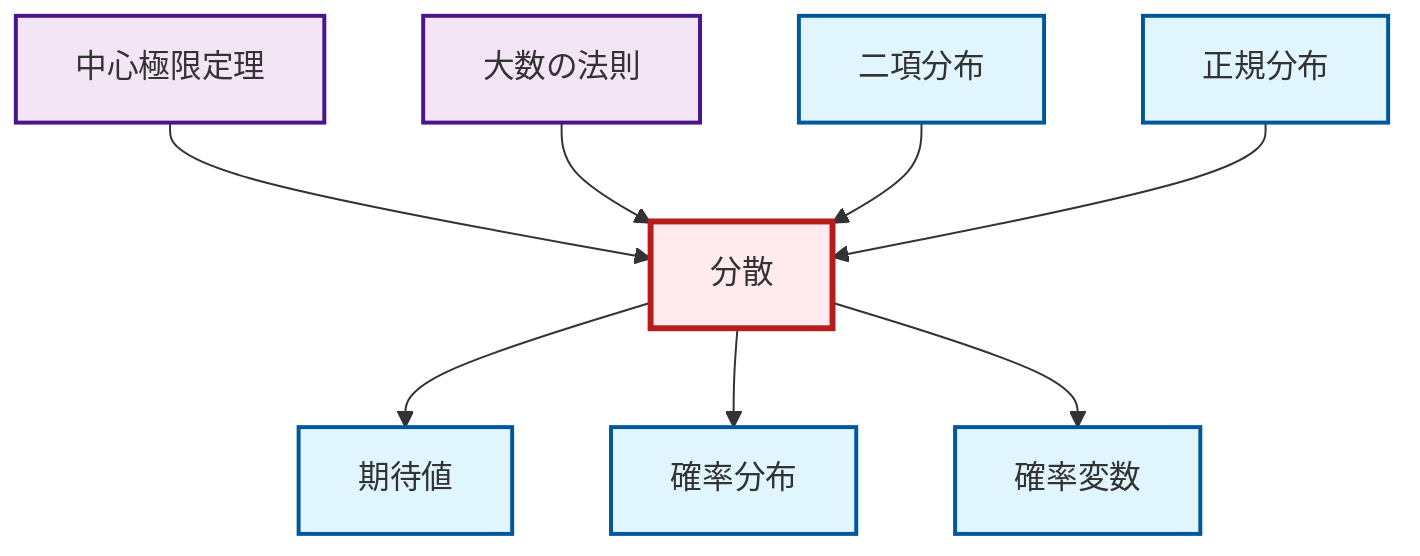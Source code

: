 graph TD
    classDef definition fill:#e1f5fe,stroke:#01579b,stroke-width:2px
    classDef theorem fill:#f3e5f5,stroke:#4a148c,stroke-width:2px
    classDef axiom fill:#fff3e0,stroke:#e65100,stroke-width:2px
    classDef example fill:#e8f5e9,stroke:#1b5e20,stroke-width:2px
    classDef current fill:#ffebee,stroke:#b71c1c,stroke-width:3px
    def-random-variable["確率変数"]:::definition
    def-expectation["期待値"]:::definition
    def-normal-distribution["正規分布"]:::definition
    def-binomial-distribution["二項分布"]:::definition
    def-probability-distribution["確率分布"]:::definition
    thm-law-of-large-numbers["大数の法則"]:::theorem
    thm-central-limit["中心極限定理"]:::theorem
    def-variance["分散"]:::definition
    thm-central-limit --> def-variance
    thm-law-of-large-numbers --> def-variance
    def-variance --> def-expectation
    def-binomial-distribution --> def-variance
    def-normal-distribution --> def-variance
    def-variance --> def-probability-distribution
    def-variance --> def-random-variable
    class def-variance current